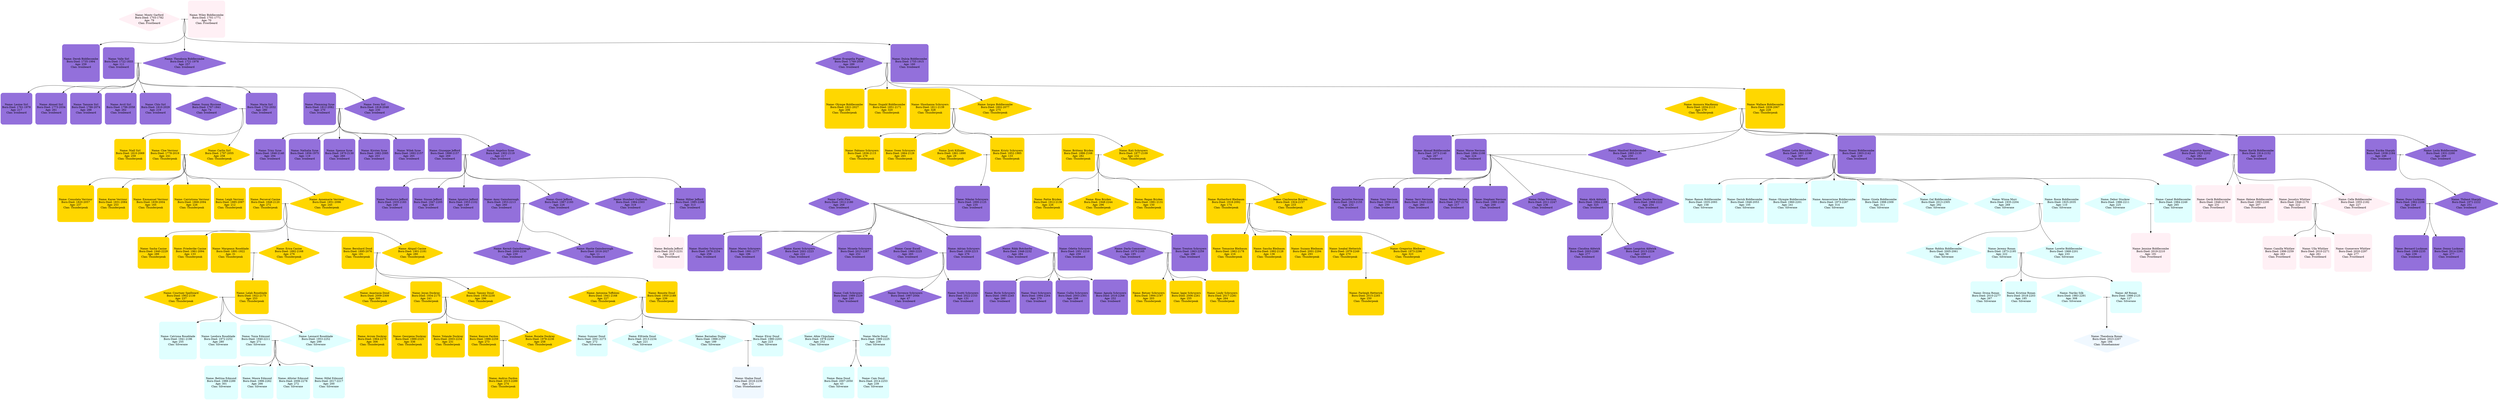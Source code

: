 // The Dwarven Realm
digraph {
	graph [rankdir=TB splines=curves]
	0 [label="Name: Wiley Biddlecombe\nBorn-Died: 1701-1771\nAge: 70\nClan: Frostbeard" color=lavenderblush shape=square style="filled, rounded"]
	1 [label="Name: Monty Garford\nBorn-Died: 1703-1782\nAge: 79\nClan: Frostbeard" color=lavenderblush shape=diamond style="filled, rounded"]
	subgraph "01Z" {
		rank=same rankdir=RL
		"01X" [shape=point]
		1 -> "01X" [arrowhead=None]
		"01X" -> 0 [arrowhead=None]
	}
	2 [label="Name: Theodosia Biddlecombe\nBorn-Died: 1721-1978\nAge: 257\nClan: Ironbeard" color=mediumpurple shape=diamond style="filled, rounded"]
	"01X" -> 2
	3 [label="Name: Valle Sirl\nBorn-Died: 1722-1833\nAge: 111\nClan: Ironbeard" color=mediumpurple shape=square style="filled, rounded"]
	subgraph "23Z" {
		rank=same rankdir=RL
		"23X" [shape=point]
		3 -> "23X" [arrowhead=None]
		"23X" -> 2 [arrowhead=None]
	}
	4 [label="Name: Marie Sirl\nBorn-Died: 1752-2032\nAge: 280\nClan: Ironbeard" color=mediumpurple shape=square style="filled, rounded"]
	"23X" -> 4
	5 [label="Name: Sunny Riccione\nBorn-Died: 1767-1841\nAge: 74\nClan: Ironbeard" color=mediumpurple shape=diamond style="filled, rounded"]
	subgraph "45Z" {
		rank=same rankdir=RL
		"45X" [shape=point]
		5 -> "45X" [arrowhead=None]
		"45X" -> 4 [arrowhead=None]
	}
	6 [label="Name: Carlin Sirl\nBorn-Died: 1797-2055\nAge: 258\nClan: Thunderpeak" color=gold shape=diamond style="filled, rounded"]
	"45X" -> 6
	7 [label="Name: Cloe Verriour\nBorn-Died: 1778-2019\nAge: 241\nClan: Thunderpeak" color=gold shape=square style="filled, rounded"]
	subgraph "67Z" {
		rank=same rankdir=RL
		"67X" [shape=point]
		7 -> "67X" [arrowhead=None]
		"67X" -> 6 [arrowhead=None]
	}
	8 [label="Name: Consolata Verriour\nBorn-Died: 1820-2057\nAge: 237\nClan: Thunderpeak" color=gold shape=square style="filled, rounded"]
	"67X" -> 8
	9 [label="Name: Karee Verriour\nBorn-Died: 1831-2084\nAge: 253\nClan: Thunderpeak" color=gold shape=square style="filled, rounded"]
	"67X" -> 9
	10 [label="Name: Emmanuel Verriour\nBorn-Died: 1839-2004\nAge: 165\nClan: Thunderpeak" color=gold shape=square style="filled, rounded"]
	"67X" -> 10
	11 [label="Name: Annemarie Verriour\nBorn-Died: 1851-2096\nAge: 245\nClan: Thunderpeak" color=gold shape=diamond style="filled, rounded"]
	"67X" -> 11
	12 [label="Name: Perceval Casine\nBorn-Died: 1848-2120\nAge: 272\nClan: Thunderpeak" color=gold shape=square style="filled, rounded"]
	subgraph "1112Z" {
		rank=same rankdir=RL
		"1112X" [shape=point]
		12 -> "1112X" [arrowhead=None]
		"1112X" -> 11 [arrowhead=None]
	}
	13 [label="Name: Erica Casine\nBorn-Died: 1892-2168\nAge: 276\nClan: Thunderpeak" color=gold shape=diamond style="filled, rounded"]
	"1112X" -> 13
	14 [label="Name: Margeaux Roseblade\nBorn-Died: 1891-1922\nAge: 31\nClan: Thunderpeak" color=gold shape=square style="filled, rounded"]
	subgraph "1314Z" {
		rank=same rankdir=RL
		"1314X" [shape=point]
		14 -> "1314X" [arrowhead=None]
		"1314X" -> 13 [arrowhead=None]
	}
	15 [label="Name: Lelah Roseblade\nBorn-Died: 1922-2175\nAge: 253\nClan: Thunderpeak" color=gold shape=square style="filled, rounded"]
	"1314X" -> 15
	16 [label="Name: Courtney Spellward\nBorn-Died: 1902-2139\nAge: 237\nClan: Thunderpeak" color=gold shape=diamond style="filled, rounded"]
	subgraph "1516Z" {
		rank=same rankdir=RL
		"1516X" [shape=point]
		16 -> "1516X" [arrowhead=None]
		"1516X" -> 15 [arrowhead=None]
	}
	17 [label="Name: Catriona Roseblade\nBorn-Died: 1941-2196\nAge: 255\nClan: Silveraxe" color=lightcyan shape=square style="filled, rounded"]
	"1516X" -> 17
	18 [label="Name: Lennard Roseblade\nBorn-Died: 1953-2252\nAge: 299\nClan: Silveraxe" color=lightcyan shape=diamond style="filled, rounded"]
	"1516X" -> 18
	19 [label="Name: Tonia Edmund\nBorn-Died: 1940-2211\nAge: 271\nClan: Silveraxe" color=lightcyan shape=square style="filled, rounded"]
	subgraph "1819Z" {
		rank=same rankdir=RL
		"1819X" [shape=point]
		19 -> "1819X" [arrowhead=None]
		"1819X" -> 18 [arrowhead=None]
	}
	20 [label="Name: Bettina Edmund\nBorn-Died: 1988-2289\nAge: 301\nClan: Silveraxe" color=lightcyan shape=square style="filled, rounded"]
	"1819X" -> 20
	21 [label="Name: Moore Edmund\nBorn-Died: 1996-2262\nAge: 266\nClan: Silveraxe" color=lightcyan shape=square style="filled, rounded"]
	"1819X" -> 21
	22 [label="Name: Allister Edmund\nBorn-Died: 2006-2278\nAge: 272\nClan: Silveraxe" color=lightcyan shape=square style="filled, rounded"]
	"1819X" -> 22
	23 [label="Name: Hillel Edmund\nBorn-Died: 2017-2217\nAge: 200\nClan: Silveraxe" color=lightcyan shape=square style="filled, rounded"]
	"1819X" -> 23
	27 [label="Name: Leodora Roseblade\nBorn-Died: 1972-2252\nAge: 280\nClan: Silveraxe" color=lightcyan shape=square style="filled, rounded"]
	"1516X" -> 27
	29 [label="Name: Abigail Casine\nBorn-Died: 1901-2181\nAge: 280\nClan: Thunderpeak" color=gold shape=diamond style="filled, rounded"]
	"1112X" -> 29
	30 [label="Name: Bernhard Doud\nBorn-Died: 1895-2076\nAge: 181\nClan: Thunderpeak" color=gold shape=square style="filled, rounded"]
	subgraph "2930Z" {
		rank=same rankdir=RL
		"2930X" [shape=point]
		30 -> "2930X" [arrowhead=None]
		"2930X" -> 29 [arrowhead=None]
	}
	31 [label="Name: Tammy Doud\nBorn-Died: 1934-2230\nAge: 296\nClan: Thunderpeak" color=gold shape=diamond style="filled, rounded"]
	"2930X" -> 31
	32 [label="Name: Joyan Dockray\nBorn-Died: 1934-2175\nAge: 241\nClan: Thunderpeak" color=gold shape=square style="filled, rounded"]
	subgraph "3132Z" {
		rank=same rankdir=RL
		"3132X" [shape=point]
		32 -> "3132X" [arrowhead=None]
		"3132X" -> 31 [arrowhead=None]
	}
	33 [label="Name: Avrom Dockray\nBorn-Died: 1964-2270\nAge: 306\nClan: Thunderpeak" color=gold shape=square style="filled, rounded"]
	"3132X" -> 33
	34 [label="Name: Rozalie Dockray\nBorn-Died: 1978-2236\nAge: 258\nClan: Thunderpeak" color=gold shape=diamond style="filled, rounded"]
	"3132X" -> 34
	35 [label="Name: Kenyon Fardon\nBorn-Died: 1986-2259\nAge: 273\nClan: Thunderpeak" color=gold shape=square style="filled, rounded"]
	subgraph "3435Z" {
		rank=same rankdir=RL
		"3435X" [shape=point]
		35 -> "3435X" [arrowhead=None]
		"3435X" -> 34 [arrowhead=None]
	}
	36 [label="Name: Andrus Fardon\nBorn-Died: 2015-2289\nAge: 274\nClan: Thunderpeak" color=gold shape=square style="filled, rounded"]
	"3435X" -> 36
	43 [label="Name: Georgena Dockray\nBorn-Died: 1989-2325\nAge: 336\nClan: Thunderpeak" color=gold shape=square style="filled, rounded"]
	"3132X" -> 43
	44 [label="Name: Yolande Dockray\nBorn-Died: 2003-2234\nAge: 231\nClan: Thunderpeak" color=gold shape=square style="filled, rounded"]
	"3132X" -> 44
	46 [label="Name: Benoite Doud\nBorn-Died: 1950-2189\nAge: 239\nClan: Thunderpeak" color=gold shape=square style="filled, rounded"]
	"2930X" -> 46
	47 [label="Name: Antonina Toffoloni\nBorn-Died: 1941-2168\nAge: 227\nClan: Thunderpeak" color=gold shape=diamond style="filled, rounded"]
	subgraph "4647Z" {
		rank=same rankdir=RL
		"4647X" [shape=point]
		47 -> "4647X" [arrowhead=None]
		"4647X" -> 46 [arrowhead=None]
	}
	48 [label="Name: Elroy Doud\nBorn-Died: 1980-2203\nAge: 223\nClan: Silveraxe" color=lightcyan shape=square style="filled, rounded"]
	"4647X" -> 48
	49 [label="Name: Barnabas Dugan\nBorn-Died: 1988-2177\nAge: 189\nClan: Silveraxe" color=lightcyan shape=diamond style="filled, rounded"]
	subgraph "4849Z" {
		rank=same rankdir=RL
		"4849X" [shape=point]
		49 -> "4849X" [arrowhead=None]
		"4849X" -> 48 [arrowhead=None]
	}
	50 [label="Name: Shalne Doud\nBorn-Died: 2018-2230\nAge: 212\nClan: Stonehammer" color=aliceblue shape=square style="filled, rounded"]
	"4849X" -> 50
	54 [label="Name: Merle Doud\nBorn-Died: 1989-2225\nAge: 236\nClan: Silveraxe" color=lightcyan shape=square style="filled, rounded"]
	"4647X" -> 54
	55 [label="Name: Albie Chipchase\nBorn-Died: 1978-2230\nAge: 252\nClan: Silveraxe" color=lightcyan shape=diamond style="filled, rounded"]
	subgraph "5455Z" {
		rank=same rankdir=RL
		"5455X" [shape=point]
		55 -> "5455X" [arrowhead=None]
		"5455X" -> 54 [arrowhead=None]
	}
	56 [label="Name: Rena Doud\nBorn-Died: 2007-2050\nAge: 43\nClan: Silveraxe" color=lightcyan shape=square style="filled, rounded"]
	"5455X" -> 56
	57 [label="Name: Cam Doud\nBorn-Died: 2014-2253\nAge: 239\nClan: Silveraxe" color=lightcyan shape=square style="filled, rounded"]
	"5455X" -> 57
	60 [label="Name: Sumner Doud\nBorn-Died: 2001-2273\nAge: 272\nClan: Silveraxe" color=lightcyan shape=square style="filled, rounded"]
	"4647X" -> 60
	61 [label="Name: Elfrieda Doud\nBorn-Died: 2013-2234\nAge: 221\nClan: Silveraxe" color=lightcyan shape=diamond style="filled, rounded"]
	"4647X" -> 61
	63 [label="Name: Anastasia Doud\nBorn-Died: 2009-2309\nAge: 300\nClan: Thunderpeak" color=gold shape=diamond style="filled, rounded"]
	"2930X" -> 63
	64 [label="Name: Sasha Casine\nBorn-Died: 1940-2229\nAge: 289\nClan: Thunderpeak" color=gold shape=square style="filled, rounded"]
	"1112X" -> 64
	65 [label="Name: Friederike Casine\nBorn-Died: 1961-2094\nAge: 133\nClan: Thunderpeak" color=gold shape=square style="filled, rounded"]
	"1112X" -> 65
	66 [label="Name: Cairistiona Verriour\nBorn-Died: 1868-2094\nAge: 226\nClan: Thunderpeak" color=gold shape=square style="filled, rounded"]
	"67X" -> 66
	67 [label="Name: Leigh Verriour\nBorn-Died: 1885-2097\nAge: 212\nClan: Thunderpeak" color=gold shape=square style="filled, rounded"]
	"67X" -> 67
	68 [label="Name: Niall Sirl\nBorn-Died: 1810-2069\nAge: 259\nClan: Thunderpeak" color=gold shape=square style="filled, rounded"]
	"45X" -> 68
	69 [label="Name: Leoine Sirl\nBorn-Died: 1761-1978\nAge: 217\nClan: Ironbeard" color=mediumpurple shape=square style="filled, rounded"]
	"23X" -> 69
	70 [label="Name: Ahmed Sirl\nBorn-Died: 1773-2034\nAge: 261\nClan: Ironbeard" color=mediumpurple shape=square style="filled, rounded"]
	"23X" -> 70
	71 [label="Name: Tammie Sirl\nBorn-Died: 1786-2074\nAge: 288\nClan: Ironbeard" color=mediumpurple shape=square style="filled, rounded"]
	"23X" -> 71
	72 [label="Name: Avril Sirl\nBorn-Died: 1796-2058\nAge: 262\nClan: Ironbeard" color=mediumpurple shape=square style="filled, rounded"]
	"23X" -> 72
	73 [label="Name: Chlo Sirl\nBorn-Died: 1810-2029\nAge: 219\nClan: Ironbeard" color=mediumpurple shape=square style="filled, rounded"]
	"23X" -> 73
	74 [label="Name: Swen Sirl\nBorn-Died: 1818-2048\nAge: 230\nClan: Ironbeard" color=mediumpurple shape=diamond style="filled, rounded"]
	"23X" -> 74
	75 [label="Name: Flemming Syne\nBorn-Died: 1812-2082\nAge: 270\nClan: Ironbeard" color=mediumpurple shape=square style="filled, rounded"]
	subgraph "7475Z" {
		rank=same rankdir=RL
		"7475X" [shape=point]
		75 -> "7475X" [arrowhead=None]
		"7475X" -> 74 [arrowhead=None]
	}
	76 [label="Name: Trixy Syne\nBorn-Died: 1846-2140\nAge: 294\nClan: Ironbeard" color=mediumpurple shape=square style="filled, rounded"]
	"7475X" -> 76
	77 [label="Name: Nathalia Syne\nBorn-Died: 1856-1975\nAge: 119\nClan: Ironbeard" color=mediumpurple shape=square style="filled, rounded"]
	"7475X" -> 77
	78 [label="Name: Spense Syne\nBorn-Died: 1870-2130\nAge: 260\nClan: Ironbeard" color=mediumpurple shape=square style="filled, rounded"]
	"7475X" -> 78
	79 [label="Name: Kirsten Syne\nBorn-Died: 1882-2085\nAge: 203\nClan: Ironbeard" color=mediumpurple shape=square style="filled, rounded"]
	"7475X" -> 79
	80 [label="Name: Wilek Syne\nBorn-Died: 1892-2157\nAge: 265\nClan: Ironbeard" color=mediumpurple shape=square style="filled, rounded"]
	"7475X" -> 80
	81 [label="Name: Angelico Syne\nBorn-Died: 1902-2119\nAge: 217\nClan: Ironbeard" color=mediumpurple shape=diamond style="filled, rounded"]
	"7475X" -> 81
	82 [label="Name: Giuseppe Jefford\nBorn-Died: 1888-2157\nAge: 269\nClan: Ironbeard" color=mediumpurple shape=square style="filled, rounded"]
	subgraph "8182Z" {
		rank=same rankdir=RL
		"8182X" [shape=point]
		82 -> "8182X" [arrowhead=None]
		"8182X" -> 81 [arrowhead=None]
	}
	83 [label="Name: Teodorico Jefford\nBorn-Died: 1935-2183\nAge: 248\nClan: Ironbeard" color=mediumpurple shape=square style="filled, rounded"]
	"8182X" -> 83
	84 [label="Name: Siusan Jefford\nBorn-Died: 1947-2205\nAge: 258\nClan: Ironbeard" color=mediumpurple shape=square style="filled, rounded"]
	"8182X" -> 84
	85 [label="Name: Ignatius Jefford\nBorn-Died: 1953-2102\nAge: 149\nClan: Ironbeard" color=mediumpurple shape=square style="filled, rounded"]
	"8182X" -> 85
	86 [label="Name: Gussi Jefford\nBorn-Died: 1967-2193\nAge: 226\nClan: Ironbeard" color=mediumpurple shape=diamond style="filled, rounded"]
	"8182X" -> 86
	87 [label="Name: Anny Gainsborough\nBorn-Died: 1953-2213\nAge: 260\nClan: Ironbeard" color=mediumpurple shape=square style="filled, rounded"]
	subgraph "8687Z" {
		rank=same rankdir=RL
		"8687X" [shape=point]
		87 -> "8687X" [arrowhead=None]
		"8687X" -> 86 [arrowhead=None]
	}
	88 [label="Name: Kermit Gainsborough\nBorn-Died: 2000-2230\nAge: 230\nClan: Ironbeard" color=mediumpurple shape=diamond style="filled, rounded"]
	"8687X" -> 88
	89 [label="Name: Hastie Gainsborough\nBorn-Died: 2016-2027\nAge: 11\nClan: Ironbeard" color=mediumpurple shape=diamond style="filled, rounded"]
	"8687X" -> 89
	90 [label="Name: Hillier Jefford\nBorn-Died: 1985-2298\nAge: 313\nClan: Ironbeard" color=mediumpurple shape=square style="filled, rounded"]
	"8182X" -> 90
	91 [label="Name: Humbert Guilleton\nBorn-Died: 1984-2303\nAge: 319\nClan: Ironbeard" color=mediumpurple shape=diamond style="filled, rounded"]
	subgraph "9091Z" {
		rank=same rankdir=RL
		"9091X" [shape=point]
		91 -> "9091X" [arrowhead=None]
		"9091X" -> 90 [arrowhead=None]
	}
	92 [label="Name: Belinda Jefford\nBorn-Died: 2013-2231\nAge: 218\nClan: Frostbeard" color=lavenderblush shape=square style="filled, rounded"]
	"9091X" -> 92
	97 [label="Name: Derek Biddlecombe\nBorn-Died: 1735-1994\nAge: 259\nClan: Ironbeard" color=mediumpurple shape=square style="filled, rounded"]
	"01X" -> 97
	98 [label="Name: Dulcia Biddlecombe\nBorn-Died: 1755-1915\nAge: 160\nClan: Ironbeard" color=mediumpurple shape=square style="filled, rounded"]
	"01X" -> 98
	99 [label="Name: Evangelia Pigney\nBorn-Died: 1769-2058\nAge: 289\nClan: Ironbeard" color=mediumpurple shape=diamond style="filled, rounded"]
	subgraph "9899Z" {
		rank=same rankdir=RL
		"9899X" [shape=point]
		99 -> "9899X" [arrowhead=None]
		"9899X" -> 98 [arrowhead=None]
	}
	100 [label="Name: Iorgos Biddlecombe\nBorn-Died: 1802-2077\nAge: 275\nClan: Thunderpeak" color=gold shape=diamond style="filled, rounded"]
	"9899X" -> 100
	101 [label="Name: Shoshanna Schruyers\nBorn-Died: 1811-2139\nAge: 328\nClan: Thunderpeak" color=gold shape=square style="filled, rounded"]
	subgraph "100101Z" {
		rank=same rankdir=RL
		"100101X" [shape=point]
		101 -> "100101X" [arrowhead=None]
		"100101X" -> 100 [arrowhead=None]
	}
	102 [label="Name: Fabiano Schruyers\nBorn-Died: 1836-2115\nAge: 279\nClan: Thunderpeak" color=gold shape=square style="filled, rounded"]
	"100101X" -> 102
	103 [label="Name: Kristy Schruyers\nBorn-Died: 1852-1985\nAge: 133\nClan: Thunderpeak" color=gold shape=square style="filled, rounded"]
	"100101X" -> 103
	104 [label="Name: Jyoti Killiner\nBorn-Died: 1861-1890\nAge: 29\nClan: Thunderpeak" color=gold shape=diamond style="filled, rounded"]
	subgraph "103104Z" {
		rank=same rankdir=RL
		"103104X" [shape=point]
		104 -> "103104X" [arrowhead=None]
		"103104X" -> 103 [arrowhead=None]
	}
	105 [label="Name: Nikolai Schruyers\nBorn-Died: 1890-2125\nAge: 235\nClan: Ironbeard" color=mediumpurple shape=square style="filled, rounded"]
	"103104X" -> 105
	106 [label="Name: Cathi Flea\nBorn-Died: 1912-2180\nAge: 268\nClan: Ironbeard" color=mediumpurple shape=diamond style="filled, rounded"]
	subgraph "105106Z" {
		rank=same rankdir=RL
		"105106X" [shape=point]
		106 -> "105106X" [arrowhead=None]
		"105106X" -> 105 [arrowhead=None]
	}
	107 [label="Name: Adrian Schruyers\nBorn-Died: 1939-2215\nAge: 276\nClan: Ironbeard" color=mediumpurple shape=square style="filled, rounded"]
	"105106X" -> 107
	108 [label="Name: Casar Excell\nBorn-Died: 1960-2225\nAge: 265\nClan: Ironbeard" color=mediumpurple shape=diamond style="filled, rounded"]
	subgraph "107108Z" {
		rank=same rankdir=RL
		"107108X" [shape=point]
		108 -> "107108X" [arrowhead=None]
		"107108X" -> 107 [arrowhead=None]
	}
	109 [label="Name: Codi Schruyers\nBorn-Died: 1989-2229\nAge: 240\nClan: Ironbeard" color=mediumpurple shape=square style="filled, rounded"]
	"107108X" -> 109
	110 [label="Name: Terrence Schruyers\nBorn-Died: 1997-2044\nAge: 47\nClan: Ironbeard" color=mediumpurple shape=diamond style="filled, rounded"]
	"107108X" -> 110
	111 [label="Name: Scotti Schruyers\nBorn-Died: 2022-2153\nAge: 131\nClan: Ironbeard" color=mediumpurple shape=square style="filled, rounded"]
	"107108X" -> 111
	114 [label="Name: Odetta Schruyers\nBorn-Died: 1951-2210\nAge: 259\nClan: Ironbeard" color=mediumpurple shape=square style="filled, rounded"]
	"105106X" -> 114
	115 [label="Name: Rikki Botcherby\nBorn-Died: 1948-2232\nAge: 284\nClan: Ironbeard" color=mediumpurple shape=diamond style="filled, rounded"]
	subgraph "114115Z" {
		rank=same rankdir=RL
		"114115X" [shape=point]
		115 -> "114115X" [arrowhead=None]
		"114115X" -> 114 [arrowhead=None]
	}
	116 [label="Name: Byrle Schruyers\nBorn-Died: 1985-2245\nAge: 260\nClan: Ironbeard" color=mediumpurple shape=square style="filled, rounded"]
	"114115X" -> 116
	117 [label="Name: Staci Schruyers\nBorn-Died: 1994-2264\nAge: 270\nClan: Ironbeard" color=mediumpurple shape=square style="filled, rounded"]
	"114115X" -> 117
	118 [label="Name: Cullin Schruyers\nBorn-Died: 2003-2301\nAge: 298\nClan: Ironbeard" color=mediumpurple shape=square style="filled, rounded"]
	"114115X" -> 118
	119 [label="Name: Agnola Schruyers\nBorn-Died: 2016-2268\nAge: 252\nClan: Ironbeard" color=mediumpurple shape=square style="filled, rounded"]
	"114115X" -> 119
	124 [label="Name: Trenton Schruyers\nBorn-Died: 1963-2259\nAge: 296\nClan: Ironbeard" color=mediumpurple shape=square style="filled, rounded"]
	"105106X" -> 124
	125 [label="Name: Darla Commuzzo\nBorn-Died: 1970-2165\nAge: 195\nClan: Ironbeard" color=mediumpurple shape=diamond style="filled, rounded"]
	subgraph "124125Z" {
		rank=same rankdir=RL
		"124125X" [shape=point]
		125 -> "124125X" [arrowhead=None]
		"124125X" -> 124 [arrowhead=None]
	}
	126 [label="Name: Betsey Schruyers\nBorn-Died: 1994-2197\nAge: 203\nClan: Thunderpeak" color=gold shape=square style="filled, rounded"]
	"124125X" -> 126
	127 [label="Name: Iggie Schruyers\nBorn-Died: 2006-2261\nAge: 255\nClan: Thunderpeak" color=gold shape=square style="filled, rounded"]
	"124125X" -> 127
	128 [label="Name: Lindy Schruyers\nBorn-Died: 2017-2281\nAge: 264\nClan: Thunderpeak" color=gold shape=square style="filled, rounded"]
	"124125X" -> 128
	136 [label="Name: Huntley Schruyers\nBorn-Died: 1976-2234\nAge: 258\nClan: Ironbeard" color=mediumpurple shape=square style="filled, rounded"]
	"105106X" -> 136
	137 [label="Name: Maren Schruyers\nBorn-Died: 1991-2177\nAge: 186\nClan: Ironbeard" color=mediumpurple shape=square style="filled, rounded"]
	"105106X" -> 137
	138 [label="Name: Kacey Schruyers\nBorn-Died: 2001-2223\nAge: 222\nClan: Ironbeard" color=mediumpurple shape=diamond style="filled, rounded"]
	"105106X" -> 138
	139 [label="Name: Micaela Schruyers\nBorn-Died: 2015-2267\nAge: 252\nClan: Ironbeard" color=mediumpurple shape=square style="filled, rounded"]
	"105106X" -> 139
	141 [label="Name: Swen Schruyers\nBorn-Died: 1864-2129\nAge: 265\nClan: Thunderpeak" color=gold shape=square style="filled, rounded"]
	"100101X" -> 141
	142 [label="Name: Kati Schruyers\nBorn-Died: 1877-2109\nAge: 232\nClan: Thunderpeak" color=gold shape=diamond style="filled, rounded"]
	"100101X" -> 142
	143 [label="Name: Britteny Bryden\nBorn-Died: 1886-2168\nAge: 282\nClan: Thunderpeak" color=gold shape=square style="filled, rounded"]
	subgraph "142143Z" {
		rank=same rankdir=RL
		"142143X" [shape=point]
		143 -> "142143X" [arrowhead=None]
		"142143X" -> 142 [arrowhead=None]
	}
	144 [label="Name: Pattie Bryden\nBorn-Died: 1912-2138\nAge: 226\nClan: Thunderpeak" color=gold shape=square style="filled, rounded"]
	"142143X" -> 144
	145 [label="Name: Claybourne Bryden\nBorn-Died: 1924-2157\nAge: 233\nClan: Thunderpeak" color=gold shape=diamond style="filled, rounded"]
	"142143X" -> 145
	146 [label="Name: Rutherford Bleibaum\nBorn-Died: 1918-2092\nAge: 174\nClan: Thunderpeak" color=gold shape=square style="filled, rounded"]
	subgraph "145146Z" {
		rank=same rankdir=RL
		"145146X" [shape=point]
		146 -> "145146X" [arrowhead=None]
		"145146X" -> 145 [arrowhead=None]
	}
	147 [label="Name: Tomasine Bleibaum\nBorn-Died: 1962-2178\nAge: 216\nClan: Thunderpeak" color=gold shape=square style="filled, rounded"]
	"145146X" -> 147
	148 [label="Name: Gregorius Bleibaum\nBorn-Died: 1973-2296\nAge: 323\nClan: Thunderpeak" color=gold shape=diamond style="filled, rounded"]
	"145146X" -> 148
	149 [label="Name: Iseabal Hetterich\nBorn-Died: 1979-2249\nAge: 270\nClan: Thunderpeak" color=gold shape=square style="filled, rounded"]
	subgraph "148149Z" {
		rank=same rankdir=RL
		"148149X" [shape=point]
		149 -> "148149X" [arrowhead=None]
		"148149X" -> 148 [arrowhead=None]
	}
	150 [label="Name: Farleigh Hetterich\nBorn-Died: 2015-2265\nAge: 250\nClan: Thunderpeak" color=gold shape=square style="filled, rounded"]
	"148149X" -> 150
	155 [label="Name: Sascha Bleibaum\nBorn-Died: 1992-2128\nAge: 136\nClan: Thunderpeak" color=gold shape=square style="filled, rounded"]
	"145146X" -> 155
	156 [label="Name: Suzann Bleibaum\nBorn-Died: 2001-2294\nAge: 293\nClan: Thunderpeak" color=gold shape=square style="filled, rounded"]
	"145146X" -> 156
	158 [label="Name: Rina Bryden\nBorn-Died: 1948-2244\nAge: 296\nClan: Thunderpeak" color=gold shape=diamond style="filled, rounded"]
	"142143X" -> 158
	159 [label="Name: Regan Bryden\nBorn-Died: 1981-2131\nAge: 150\nClan: Thunderpeak" color=gold shape=square style="filled, rounded"]
	"142143X" -> 159
	160 [label="Name: Olympe Biddlecombe\nBorn-Died: 1821-2027\nAge: 206\nClan: Thunderpeak" color=gold shape=square style="filled, rounded"]
	"9899X" -> 160
	161 [label="Name: Wallace Biddlecombe\nBorn-Died: 1839-2067\nAge: 228\nClan: Thunderpeak" color=gold shape=square style="filled, rounded"]
	"9899X" -> 161
	162 [label="Name: Annnora MacKenny\nBorn-Died: 1834-2113\nAge: 279\nClan: Thunderpeak" color=gold shape=diamond style="filled, rounded"]
	subgraph "161162Z" {
		rank=same rankdir=RL
		"161162X" [shape=point]
		162 -> "161162X" [arrowhead=None]
		"161162X" -> 161 [arrowhead=None]
	}
	163 [label="Name: Ahmad Biddlecombe\nBorn-Died: 1873-2140\nAge: 267\nClan: Ironbeard" color=mediumpurple shape=square style="filled, rounded"]
	"161162X" -> 163
	164 [label="Name: Manfred Biddlecombe\nBorn-Died: 1885-2135\nAge: 250\nClan: Ironbeard" color=mediumpurple shape=diamond style="filled, rounded"]
	"161162X" -> 164
	165 [label="Name: Morse Nevison\nBorn-Died: 1884-2108\nAge: 224\nClan: Ironbeard" color=mediumpurple shape=square style="filled, rounded"]
	subgraph "164165Z" {
		rank=same rankdir=RL
		"164165X" [shape=point]
		165 -> "164165X" [arrowhead=None]
		"164165X" -> 164 [arrowhead=None]
	}
	166 [label="Name: Jacinthe Nevison\nBorn-Died: 1923-2155\nAge: 232\nClan: Ironbeard" color=mediumpurple shape=square style="filled, rounded"]
	"164165X" -> 166
	167 [label="Name: Tony Nevison\nBorn-Died: 1936-2186\nAge: 250\nClan: Ironbeard" color=mediumpurple shape=square style="filled, rounded"]
	"164165X" -> 167
	168 [label="Name: Terri Nevison\nBorn-Died: 1945-2228\nAge: 283\nClan: Ironbeard" color=mediumpurple shape=square style="filled, rounded"]
	"164165X" -> 168
	169 [label="Name: Helsa Nevison\nBorn-Died: 1957-2174\nAge: 217\nClan: Ironbeard" color=mediumpurple shape=square style="filled, rounded"]
	"164165X" -> 169
	170 [label="Name: Deidre Nevison\nBorn-Died: 1968-2222\nAge: 254\nClan: Ironbeard" color=mediumpurple shape=diamond style="filled, rounded"]
	"164165X" -> 170
	171 [label="Name: Alick Aldwick\nBorn-Died: 1964-2289\nAge: 325\nClan: Ironbeard" color=mediumpurple shape=square style="filled, rounded"]
	subgraph "170171Z" {
		rank=same rankdir=RL
		"170171X" [shape=point]
		171 -> "170171X" [arrowhead=None]
		"170171X" -> 170 [arrowhead=None]
	}
	172 [label="Name: Claudina Aldwick\nBorn-Died: 2003-2280\nAge: 277\nClan: Ironbeard" color=mediumpurple shape=square style="filled, rounded"]
	"170171X" -> 172
	173 [label="Name: Langston Aldwick\nBorn-Died: 2015-2224\nAge: 209\nClan: Ironbeard" color=mediumpurple shape=diamond style="filled, rounded"]
	"170171X" -> 173
	176 [label="Name: Stephani Nevison\nBorn-Died: 1980-2180\nAge: 200\nClan: Ironbeard" color=mediumpurple shape=square style="filled, rounded"]
	"164165X" -> 176
	177 [label="Name: Orlan Nevison\nBorn-Died: 2011-2247\nAge: 236\nClan: Ironbeard" color=mediumpurple shape=diamond style="filled, rounded"]
	"164165X" -> 177
	178 [label="Name: Noami Biddlecombe\nBorn-Died: 1903-2142\nAge: 239\nClan: Ironbeard" color=mediumpurple shape=square style="filled, rounded"]
	"161162X" -> 178
	179 [label="Name: Letta Berrisford\nBorn-Died: 1891-2198\nAge: 307\nClan: Ironbeard" color=mediumpurple shape=diamond style="filled, rounded"]
	subgraph "178179Z" {
		rank=same rankdir=RL
		"178179X" [shape=point]
		179 -> "178179X" [arrowhead=None]
		"178179X" -> 178 [arrowhead=None]
	}
	180 [label="Name: Roxie Biddlecombe\nBorn-Died: 1925-2035\nAge: 110\nClan: Silveraxe" color=lightcyan shape=square style="filled, rounded"]
	"178179X" -> 180
	181 [label="Name: Winna Murr\nBorn-Died: 1935-2204\nAge: 269\nClan: Silveraxe" color=lightcyan shape=diamond style="filled, rounded"]
	subgraph "180181Z" {
		rank=same rankdir=RL
		"180181X" [shape=point]
		181 -> "180181X" [arrowhead=None]
		"180181X" -> 180 [arrowhead=None]
	}
	182 [label="Name: Lorette Biddlecombe\nBorn-Died: 1968-2201\nAge: 233\nClan: Silveraxe" color=lightcyan shape=diamond style="filled, rounded"]
	"180181X" -> 182
	183 [label="Name: Jeremy Ronan\nBorn-Died: 1973-2195\nAge: 222\nClan: Silveraxe" color=lightcyan shape=square style="filled, rounded"]
	subgraph "182183Z" {
		rank=same rankdir=RL
		"182183X" [shape=point]
		183 -> "182183X" [arrowhead=None]
		"182183X" -> 182 [arrowhead=None]
	}
	184 [label="Name: Alf Ronan\nBorn-Died: 1998-2125\nAge: 127\nClan: Silveraxe" color=lightcyan shape=square style="filled, rounded"]
	"182183X" -> 184
	185 [label="Name: Nariko Silk\nBorn-Died: 1983-2291\nAge: 308\nClan: Silveraxe" color=lightcyan shape=diamond style="filled, rounded"]
	subgraph "184185Z" {
		rank=same rankdir=RL
		"184185X" [shape=point]
		185 -> "184185X" [arrowhead=None]
		"184185X" -> 184 [arrowhead=None]
	}
	186 [label="Name: Theodosia Ronan\nBorn-Died: 2023-2207\nAge: 184\nClan: Stonehammer" color=aliceblue shape=diamond style="filled, rounded"]
	"184185X" -> 186
	189 [label="Name: Drona Ronan\nBorn-Died: 2010-2277\nAge: 267\nClan: Silveraxe" color=lightcyan shape=square style="filled, rounded"]
	"182183X" -> 189
	190 [label="Name: Kristine Ronan\nBorn-Died: 2018-2203\nAge: 185\nClan: Silveraxe" color=lightcyan shape=square style="filled, rounded"]
	"182183X" -> 190
	196 [label="Name: Robbin Biddlecombe\nBorn-Died: 2005-2061\nAge: 56\nClan: Silveraxe" color=lightcyan shape=diamond style="filled, rounded"]
	"180181X" -> 196
	197 [label="Name: Ramon Biddlecombe\nBorn-Died: 1935-2093\nAge: 158\nClan: Silveraxe" color=lightcyan shape=square style="filled, rounded"]
	"178179X" -> 197
	198 [label="Name: Derick Biddlecombe\nBorn-Died: 1948-2053\nAge: 105\nClan: Silveraxe" color=lightcyan shape=square style="filled, rounded"]
	"178179X" -> 198
	199 [label="Name: Olympie Biddlecombe\nBorn-Died: 1960-2201\nAge: 241\nClan: Silveraxe" color=lightcyan shape=square style="filled, rounded"]
	"178179X" -> 199
	200 [label="Name: Annecorinne Biddlecombe\nBorn-Died: 1973-2287\nAge: 314\nClan: Silveraxe" color=lightcyan shape=square style="filled, rounded"]
	"178179X" -> 200
	201 [label="Name: Camel Biddlecombe\nBorn-Died: 1984-2249\nAge: 265\nClan: Silveraxe" color=lightcyan shape=square style="filled, rounded"]
	"178179X" -> 201
	202 [label="Name: Debor Stuckow\nBorn-Died: 1986-2211\nAge: 225\nClan: Silveraxe" color=lightcyan shape=diamond style="filled, rounded"]
	subgraph "201202Z" {
		rank=same rankdir=RL
		"201202X" [shape=point]
		202 -> "201202X" [arrowhead=None]
		"201202X" -> 201 [arrowhead=None]
	}
	203 [label="Name: Jennine Biddlecombe\nBorn-Died: 2019-2210\nAge: 191\nClan: Frostbeard" color=lavenderblush shape=square style="filled, rounded"]
	"201202X" -> 203
	212 [label="Name: Gizela Biddlecombe\nBorn-Died: 1998-2309\nAge: 311\nClan: Silveraxe" color=lightcyan shape=square style="filled, rounded"]
	"178179X" -> 212
	213 [label="Name: Gal Biddlecombe\nBorn-Died: 2013-2305\nAge: 292\nClan: Silveraxe" color=lightcyan shape=diamond style="filled, rounded"]
	"178179X" -> 213
	214 [label="Name: Karlik Biddlecombe\nBorn-Died: 1914-2152\nAge: 238\nClan: Ironbeard" color=mediumpurple shape=square style="filled, rounded"]
	"161162X" -> 214
	215 [label="Name: Augustus Rassell\nBorn-Died: 1920-2202\nAge: 282\nClan: Ironbeard" color=mediumpurple shape=diamond style="filled, rounded"]
	subgraph "214215Z" {
		rank=same rankdir=RL
		"214215X" [shape=point]
		215 -> "214215X" [arrowhead=None]
		"214215X" -> 214 [arrowhead=None]
	}
	216 [label="Name: Gerik Biddlecombe\nBorn-Died: 1948-2179\nAge: 231\nClan: Frostbeard" color=lavenderblush shape=square style="filled, rounded"]
	"214215X" -> 216
	217 [label="Name: Celle Biddlecombe\nBorn-Died: 1955-2182\nAge: 227\nClan: Frostbeard" color=lavenderblush shape=diamond style="filled, rounded"]
	"214215X" -> 217
	218 [label="Name: Josselyn Whitlaw\nBorn-Died: 1948-2170\nAge: 222\nClan: Frostbeard" color=lavenderblush shape=square style="filled, rounded"]
	subgraph "217218Z" {
		rank=same rankdir=RL
		"217218X" [shape=point]
		218 -> "217218X" [arrowhead=None]
		"217218X" -> 217 [arrowhead=None]
	}
	219 [label="Name: Camilla Whitlaw\nBorn-Died: 1996-2259\nAge: 263\nClan: Frostbeard" color=lavenderblush shape=square style="filled, rounded"]
	"217218X" -> 219
	220 [label="Name: Ulla Whitlaw\nBorn-Died: 2010-2271\nAge: 261\nClan: Frostbeard" color=lavenderblush shape=square style="filled, rounded"]
	"217218X" -> 220
	221 [label="Name: Guenevere Whitlaw\nBorn-Died: 2020-2297\nAge: 277\nClan: Frostbeard" color=lavenderblush shape=square style="filled, rounded"]
	"217218X" -> 221
	230 [label="Name: Helene Biddlecombe\nBorn-Died: 1993-2200\nAge: 207\nClan: Frostbeard" color=lavenderblush shape=square style="filled, rounded"]
	"214215X" -> 230
	233 [label="Name: Leola Biddlecombe\nBorn-Died: 1931-2200\nAge: 269\nClan: Ironbeard" color=mediumpurple shape=diamond style="filled, rounded"]
	"161162X" -> 233
	234 [label="Name: Enrika Sharply\nBorn-Died: 1938-2184\nAge: 246\nClan: Ironbeard" color=mediumpurple shape=square style="filled, rounded"]
	subgraph "233234Z" {
		rank=same rankdir=RL
		"233234X" [shape=point]
		234 -> "233234X" [arrowhead=None]
		"233234X" -> 233 [arrowhead=None]
	}
	235 [label="Name: Thibaut Sharply\nBorn-Died: 1971-2222\nAge: 251\nClan: Ironbeard" color=mediumpurple shape=diamond style="filled, rounded"]
	"233234X" -> 235
	236 [label="Name: Dunc Luckman\nBorn-Died: 1962-2206\nAge: 244\nClan: Ironbeard" color=mediumpurple shape=square style="filled, rounded"]
	subgraph "235236Z" {
		rank=same rankdir=RL
		"235236X" [shape=point]
		236 -> "235236X" [arrowhead=None]
		"235236X" -> 235 [arrowhead=None]
	}
	237 [label="Name: Bernard Luckman\nBorn-Died: 1999-2235\nAge: 236\nClan: Ironbeard" color=mediumpurple shape=square style="filled, rounded"]
	"235236X" -> 237
	238 [label="Name: Donny Luckman\nBorn-Died: 2014-2291\nAge: 277\nClan: Ironbeard" color=mediumpurple shape=square style="filled, rounded"]
	"235236X" -> 238
	245 [label="Name: Dugald Biddlecombe\nBorn-Died: 1851-2171\nAge: 320\nClan: Thunderpeak" color=gold shape=square style="filled, rounded"]
	"9899X" -> 245
}
